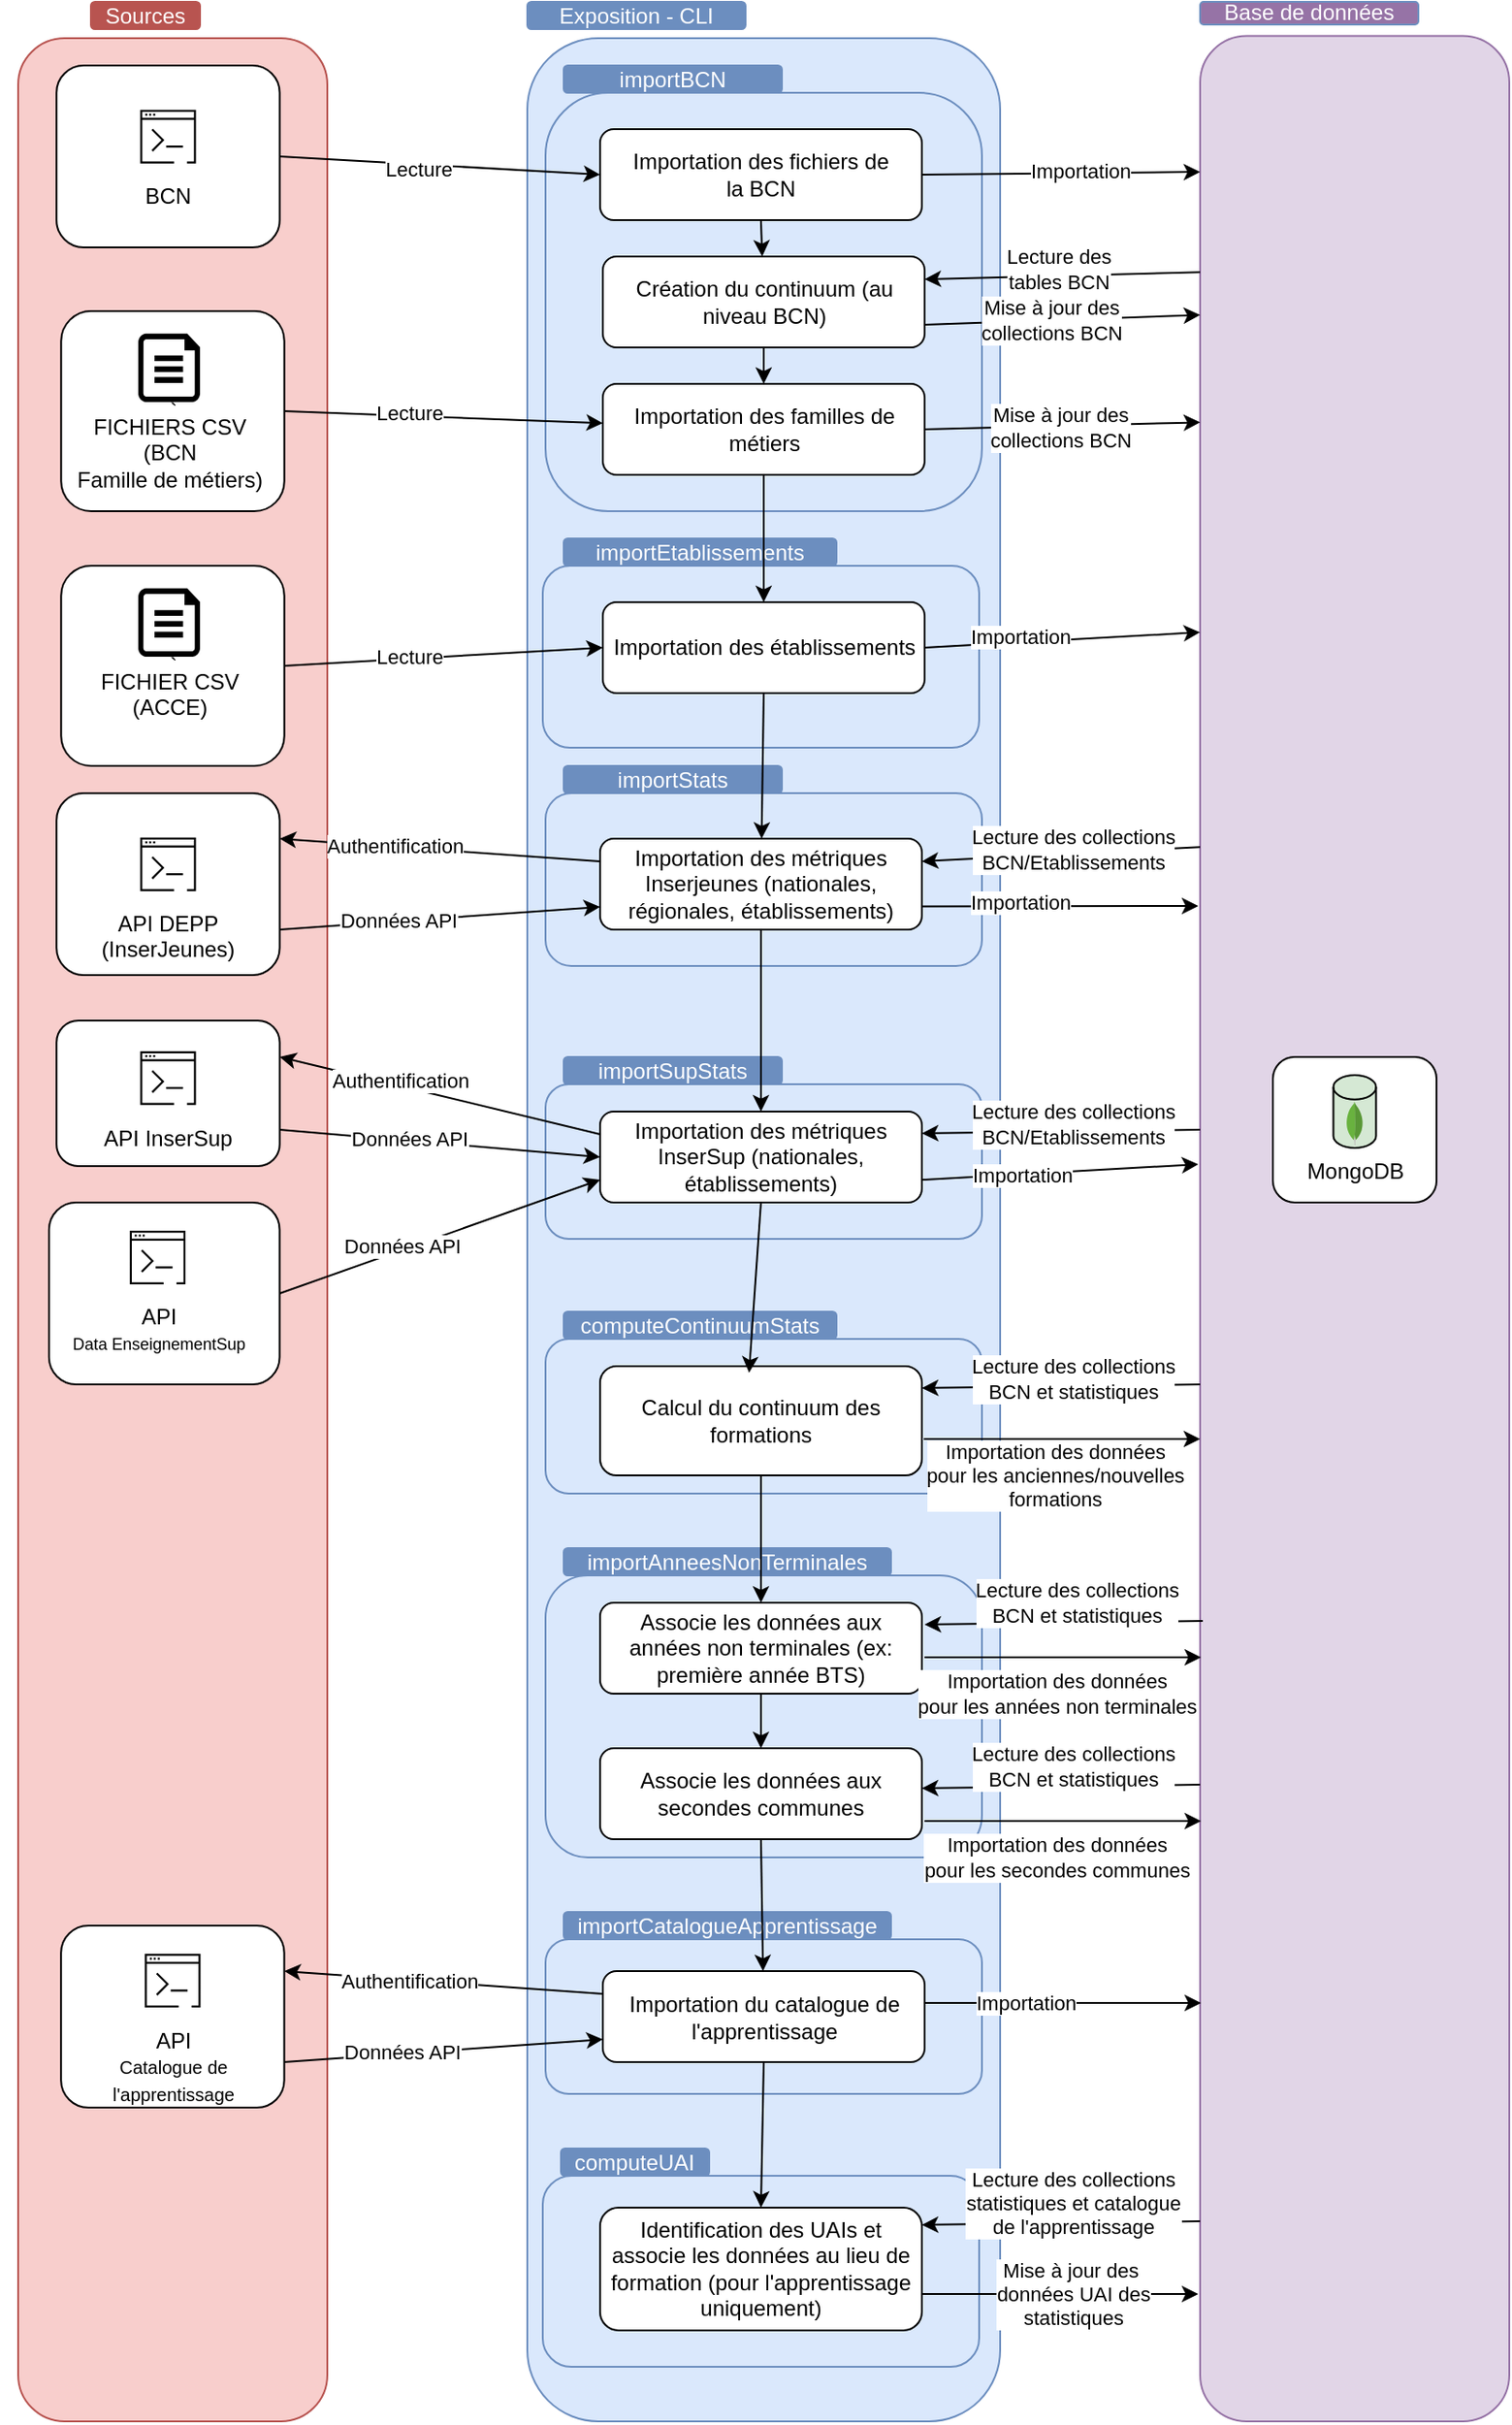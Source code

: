 <mxfile>
    <diagram id="MWDp8FdDhEiNvYq9HYJp" name="Page-1">
        <mxGraphModel dx="3476" dy="1406" grid="1" gridSize="10" guides="1" tooltips="1" connect="1" arrows="1" fold="1" page="1" pageScale="1" pageWidth="827" pageHeight="1169" math="0" shadow="0">
            <root>
                <mxCell id="0"/>
                <mxCell id="1" parent="0"/>
                <mxCell id="2" value="" style="rounded=1;whiteSpace=wrap;html=1;fillColor=#dae8fc;strokeColor=#6c8ebf;" parent="1" vertex="1">
                    <mxGeometry x="190" y="170" width="260" height="1310" as="geometry"/>
                </mxCell>
                <mxCell id="3" value="Exposition - CLI" style="text;html=1;align=center;verticalAlign=middle;whiteSpace=wrap;rounded=1;fillColor=#6C8EBF;strokeColor=#6c8ebf;fontColor=#FFFFFF;" parent="1" vertex="1">
                    <mxGeometry x="190" y="150" width="120" height="15" as="geometry"/>
                </mxCell>
                <mxCell id="4" value="" style="rounded=1;whiteSpace=wrap;html=1;fillColor=#f8cecc;strokeColor=#b85450;" parent="1" vertex="1">
                    <mxGeometry x="-90" y="170" width="170" height="1310" as="geometry"/>
                </mxCell>
                <mxCell id="5" value="Sources" style="text;html=1;align=center;verticalAlign=middle;whiteSpace=wrap;rounded=1;fillColor=#B85450;strokeColor=#b85450;fontColor=#FFFFFF;" parent="1" vertex="1">
                    <mxGeometry x="-50" y="150" width="60" height="15" as="geometry"/>
                </mxCell>
                <mxCell id="6" value="" style="group;" parent="1" vertex="1" connectable="0">
                    <mxGeometry x="-95" y="185" width="150" height="100" as="geometry"/>
                </mxCell>
                <mxCell id="7" value="" style="group" parent="6" vertex="1" connectable="0">
                    <mxGeometry width="150" height="100" as="geometry"/>
                </mxCell>
                <mxCell id="8" value="" style="rounded=1;whiteSpace=wrap;html=1;" parent="7" vertex="1">
                    <mxGeometry x="26.086" width="122.727" height="100" as="geometry"/>
                </mxCell>
                <mxCell id="9" value="BCN" style="sketch=0;points=[[0,0,0],[0.25,0,0],[0.5,0,0],[0.75,0,0],[1,0,0],[0,1,0],[0.25,1,0],[0.5,1,0],[0.75,1,0],[1,1,0],[0,0.25,0],[0,0.5,0],[0,0.75,0],[1,0.25,0],[1,0.5,0],[1,0.75,0]];points=[[0,0,0],[0.25,0,0],[0.5,0,0],[0.75,0,0],[1,0,0],[0,1,0],[0.25,1,0],[0.5,1,0],[0.75,1,0],[1,1,0],[0,0.25,0],[0,0.5,0],[0,0.75,0],[1,0.25,0],[1,0.5,0],[1,0.75,0]];outlineConnect=0;dashed=0;verticalLabelPosition=bottom;verticalAlign=top;align=center;html=1;fontSize=12;fontStyle=0;aspect=fixed;shape=mxgraph.aws4.resourceIcon;resIcon=mxgraph.aws4.command_line_interface;" parent="7" vertex="1">
                    <mxGeometry x="68.323" y="20.001" width="38.261" height="38.261" as="geometry"/>
                </mxCell>
                <mxCell id="14" value="" style="rounded=1;whiteSpace=wrap;html=1;fillColor=#dae8fc;strokeColor=#6c8ebf;" parent="1" vertex="1">
                    <mxGeometry x="200" y="200" width="240" height="230" as="geometry"/>
                </mxCell>
                <mxCell id="15" value="importBCN" style="text;html=1;align=center;verticalAlign=middle;whiteSpace=wrap;rounded=1;fillColor=#6C8EBF;strokeColor=#6c8ebf;fontColor=#FFFFFF;" parent="1" vertex="1">
                    <mxGeometry x="210" y="185" width="120" height="15" as="geometry"/>
                </mxCell>
                <mxCell id="81" style="edgeStyle=none;html=1;exitX=0.5;exitY=1;exitDx=0;exitDy=0;" edge="1" parent="1" source="12" target="24">
                    <mxGeometry relative="1" as="geometry"/>
                </mxCell>
                <mxCell id="12" value="Importation des fichiers de la&amp;nbsp;&lt;span style=&quot;font-family: monospace; font-size: 0px; text-align: start; text-wrap-mode: nowrap;&quot;&gt;%3CmxGraphModel%3E%3Croot%3E%3CmxCell%20id%3D%220%22%2F%3E%3CmxCell%20id%3D%221%22%20parent%3D%220%22%2F%3E%3CmxCell%20id%3D%222%22%20value%3D%22%22%20style%3D%22group%3B%22%20vertex%3D%221%22%20connectable%3D%220%22%20parent%3D%221%22%3E%3CmxGeometry%20x%3D%22470%22%20y%3D%22380%22%20width%3D%2290%22%20height%3D%2280%22%20as%3D%22geometry%22%2F%3E%3C%2FmxCell%3E%3CmxCell%20id%3D%223%22%20value%3D%22%22%20style%3D%22group%22%20vertex%3D%221%22%20connectable%3D%220%22%20parent%3D%222%22%3E%3CmxGeometry%20width%3D%2290%22%20height%3D%2280%22%20as%3D%22geometry%22%2F%3E%3C%2FmxCell%3E%3CmxCell%20id%3D%224%22%20value%3D%22%22%20style%3D%22rounded%3D1%3BwhiteSpace%3Dwrap%3Bhtml%3D1%3B%22%20vertex%3D%221%22%20parent%3D%223%22%3E%3CmxGeometry%20width%3D%2290%22%20height%3D%2280%22%20as%3D%22geometry%22%2F%3E%3C%2FmxCell%3E%3CmxCell%20id%3D%225%22%20value%3D%22%22%20style%3D%22group%22%20vertex%3D%221%22%20connectable%3D%220%22%20parent%3D%223%22%3E%3CmxGeometry%20x%3D%2233.261%22%20y%3D%2210%22%20width%3D%2223.478%22%20height%3D%2240%22%20as%3D%22geometry%22%2F%3E%3C%2FmxCell%3E%3CmxCell%20id%3D%226%22%20value%3D%22%22%20style%3D%22strokeWidth%3D1%3Bhtml%3D1%3Bshape%3Dmxgraph.flowchart.database%3BwhiteSpace%3Dwrap%3BfillColor%3D%23d5e8d4%3BstrokeColor%3D%23000000%3BfillStyle%3Dauto%3B%22%20vertex%3D%221%22%20parent%3D%225%22%3E%3CmxGeometry%20width%3D%2223.478%22%20height%3D%2240%22%20as%3D%22geometry%22%2F%3E%3C%2FmxCell%3E%3CmxCell%20id%3D%227%22%20value%3D%22MongoDB%22%20style%3D%22dashed%3D0%3BoutlineConnect%3D0%3Bhtml%3D1%3Balign%3Dcenter%3BlabelPosition%3Dcenter%3BverticalLabelPosition%3Dbottom%3BverticalAlign%3Dtop%3Bshape%3Dmxgraph.weblogos.mongodb%22%20vertex%3D%221%22%20parent%3D%225%22%3E%3CmxGeometry%20x%3D%227.043%22%20y%3D%2214.533%22%20width%3D%229.391%22%20height%3D%2224.133%22%20as%3D%22geometry%22%2F%3E%3C%2FmxCell%3E%3C%2Froot%3E%3C%2FmxGraphModel%3E&lt;/span&gt;BCN" style="rounded=1;whiteSpace=wrap;html=1;" parent="1" vertex="1">
                    <mxGeometry x="230" y="220" width="176.96" height="50" as="geometry"/>
                </mxCell>
                <mxCell id="16" value="" style="rounded=1;whiteSpace=wrap;html=1;fillColor=#e1d5e7;strokeColor=#9673a6;" parent="1" vertex="1">
                    <mxGeometry x="560" y="168.75" width="170" height="1311.25" as="geometry"/>
                </mxCell>
                <mxCell id="17" value="Base de données" style="text;html=1;align=center;verticalAlign=middle;whiteSpace=wrap;rounded=1;fillColor=#9673A6;strokeColor=#6c8ebf;fontColor=#FFFFFF;" parent="1" vertex="1">
                    <mxGeometry x="560" y="150" width="120" height="12.5" as="geometry"/>
                </mxCell>
                <mxCell id="18" value="" style="group;" parent="1" vertex="1" connectable="0">
                    <mxGeometry x="600" y="730" width="90" height="80" as="geometry"/>
                </mxCell>
                <mxCell id="19" value="" style="group" parent="18" vertex="1" connectable="0">
                    <mxGeometry width="90" height="80" as="geometry"/>
                </mxCell>
                <mxCell id="20" value="" style="rounded=1;whiteSpace=wrap;html=1;" parent="19" vertex="1">
                    <mxGeometry width="90" height="80" as="geometry"/>
                </mxCell>
                <mxCell id="21" value="" style="group" parent="19" vertex="1" connectable="0">
                    <mxGeometry x="33.261" y="10" width="23.478" height="40" as="geometry"/>
                </mxCell>
                <mxCell id="22" value="" style="strokeWidth=1;html=1;shape=mxgraph.flowchart.database;whiteSpace=wrap;fillColor=#d5e8d4;strokeColor=#000000;fillStyle=auto;" parent="21" vertex="1">
                    <mxGeometry width="23.478" height="40" as="geometry"/>
                </mxCell>
                <mxCell id="23" value="MongoDB" style="dashed=0;outlineConnect=0;html=1;align=center;labelPosition=center;verticalLabelPosition=bottom;verticalAlign=top;shape=mxgraph.weblogos.mongodb" parent="21" vertex="1">
                    <mxGeometry x="7.043" y="14.533" width="9.391" height="24.133" as="geometry"/>
                </mxCell>
                <mxCell id="82" style="edgeStyle=none;html=1;exitX=0.5;exitY=1;exitDx=0;exitDy=0;entryX=0.5;entryY=0;entryDx=0;entryDy=0;" edge="1" parent="1" source="24" target="25">
                    <mxGeometry relative="1" as="geometry"/>
                </mxCell>
                <mxCell id="24" value="Création du continuum (au niveau BCN)" style="rounded=1;whiteSpace=wrap;html=1;" parent="1" vertex="1">
                    <mxGeometry x="231.52" y="290" width="176.96" height="50" as="geometry"/>
                </mxCell>
                <mxCell id="25" value="Importation des familles de métiers" style="rounded=1;whiteSpace=wrap;html=1;" parent="1" vertex="1">
                    <mxGeometry x="231.52" y="360" width="176.96" height="50" as="geometry"/>
                </mxCell>
                <mxCell id="30" value="" style="group" parent="1" vertex="1" connectable="0">
                    <mxGeometry x="-80" y="320" width="150" height="110" as="geometry"/>
                </mxCell>
                <mxCell id="31" value="`" style="rounded=1;whiteSpace=wrap;html=1;" parent="30" vertex="1">
                    <mxGeometry x="13.636" width="122.727" height="110" as="geometry"/>
                </mxCell>
                <mxCell id="32" value="FICHIERS CSV&lt;br&gt;(BCN&lt;br&gt;Famille de métiers)" style="verticalLabelPosition=bottom;html=1;verticalAlign=top;align=center;strokeColor=none;fillColor=#000000;shape=mxgraph.azure.cloud_services_configuration_file;pointerEvents=1;" parent="30" vertex="1">
                    <mxGeometry x="56.07" y="12.38" width="33.93" height="37.63" as="geometry"/>
                </mxCell>
                <mxCell id="34" value="" style="rounded=1;whiteSpace=wrap;html=1;fillColor=#dae8fc;strokeColor=#6c8ebf;" parent="1" vertex="1">
                    <mxGeometry x="198.48" y="460" width="240" height="100" as="geometry"/>
                </mxCell>
                <mxCell id="35" value="importEtablissements" style="text;html=1;align=center;verticalAlign=middle;whiteSpace=wrap;rounded=1;fillColor=#6C8EBF;strokeColor=#6c8ebf;fontColor=#FFFFFF;" parent="1" vertex="1">
                    <mxGeometry x="210" y="445" width="150" height="15" as="geometry"/>
                </mxCell>
                <mxCell id="36" value="" style="group" parent="1" vertex="1" connectable="0">
                    <mxGeometry x="-80" y="460" width="150" height="110" as="geometry"/>
                </mxCell>
                <mxCell id="37" value="`" style="rounded=1;whiteSpace=wrap;html=1;" parent="36" vertex="1">
                    <mxGeometry x="13.636" width="122.727" height="110" as="geometry"/>
                </mxCell>
                <mxCell id="38" value="FICHIER CSV&lt;br&gt;(ACCE)" style="verticalLabelPosition=bottom;html=1;verticalAlign=top;align=center;strokeColor=none;fillColor=#000000;shape=mxgraph.azure.cloud_services_configuration_file;pointerEvents=1;" parent="36" vertex="1">
                    <mxGeometry x="56.07" y="12.38" width="33.93" height="37.63" as="geometry"/>
                </mxCell>
                <mxCell id="99" style="edgeStyle=none;html=1;exitX=1;exitY=0.5;exitDx=0;exitDy=0;entryX=0;entryY=0.25;entryDx=0;entryDy=0;" edge="1" parent="1" source="39" target="16">
                    <mxGeometry relative="1" as="geometry"/>
                </mxCell>
                <mxCell id="100" value="Importation" style="edgeLabel;html=1;align=center;verticalAlign=middle;resizable=0;points=[];" vertex="1" connectable="0" parent="99">
                    <mxGeometry x="-0.306" y="3" relative="1" as="geometry">
                        <mxPoint as="offset"/>
                    </mxGeometry>
                </mxCell>
                <mxCell id="39" value="Importation des établissements&lt;span style=&quot;font-family: monospace; font-size: 0px; text-align: start; text-wrap-mode: nowrap;&quot;&gt;%3CmxGraphModel%3E%3Croot%3E%3CmxCell%20id%3D%220%22%2F%3E%3CmxCell%20id%3D%221%22%20parent%3D%220%22%2F%3E%3CmxCell%20id%3D%222%22%20value%3D%22%22%20style%3D%22group%3B%22%20vertex%3D%221%22%20connectable%3D%220%22%20parent%3D%221%22%3E%3CmxGeometry%20x%3D%22470%22%20y%3D%22380%22%20width%3D%2290%22%20height%3D%2280%22%20as%3D%22geometry%22%2F%3E%3C%2FmxCell%3E%3CmxCell%20id%3D%223%22%20value%3D%22%22%20style%3D%22group%22%20vertex%3D%221%22%20connectable%3D%220%22%20parent%3D%222%22%3E%3CmxGeometry%20width%3D%2290%22%20height%3D%2280%22%20as%3D%22geometry%22%2F%3E%3C%2FmxCell%3E%3CmxCell%20id%3D%224%22%20value%3D%22%22%20style%3D%22rounded%3D1%3BwhiteSpace%3Dwrap%3Bhtml%3D1%3B%22%20vertex%3D%221%22%20parent%3D%223%22%3E%3CmxGeometry%20width%3D%2290%22%20height%3D%2280%22%20as%3D%22geometry%22%2F%3E%3C%2FmxCell%3E%3CmxCell%20id%3D%225%22%20value%3D%22%22%20style%3D%22group%22%20vertex%3D%221%22%20connectable%3D%220%22%20parent%3D%223%22%3E%3CmxGeometry%20x%3D%2233.261%22%20y%3D%2210%22%20width%3D%2223.478%22%20height%3D%2240%22%20as%3D%22geometry%22%2F%3E%3C%2FmxCell%3E%3CmxCell%20id%3D%226%22%20value%3D%22%22%20style%3D%22strokeWidth%3D1%3Bhtml%3D1%3Bshape%3Dmxgraph.flowchart.database%3BwhiteSpace%3Dwrap%3BfillColor%3D%23d5e8d4%3BstrokeColor%3D%23000000%3BfillStyle%3Dauto%3B%22%20vertex%3D%221%22%20parent%3D%225%22%3E%3CmxGeometry%20width%3D%2223.478%22%20height%3D%2240%22%20as%3D%22geometry%22%2F%3E%3C%2FmxCell%3E%3CmxCell%20id%3D%227%22%20value%3D%22MongoDB%22%20style%3D%22dashed%3D0%3BoutlineConnect%3D0%3Bhtml%3D1%3Balign%3Dcenter%3BlabelPosition%3Dcenter%3BverticalLabelPosition%3Dbottom%3BverticalAlign%3Dtop%3Bshape%3Dmxgraph.weblogos.mongodb%22%20vertex%3D%221%22%20parent%3D%225%22%3E%3CmxGeometry%20x%3D%227.043%22%20y%3D%2214.533%22%20width%3D%229.391%22%20height%3D%2224.133%22%20as%3D%22geometry%22%2F%3E%3C%2FmxCell%3E%3C%2Froot%3E%3C%2FmxGraphMo&lt;/span&gt;" style="rounded=1;whiteSpace=wrap;html=1;" parent="1" vertex="1">
                    <mxGeometry x="231.52" y="480" width="176.96" height="50" as="geometry"/>
                </mxCell>
                <mxCell id="40" value="" style="rounded=1;whiteSpace=wrap;html=1;fillColor=#dae8fc;strokeColor=#6c8ebf;" parent="1" vertex="1">
                    <mxGeometry x="200" y="585" width="240" height="95" as="geometry"/>
                </mxCell>
                <mxCell id="41" value="importStats" style="text;html=1;align=center;verticalAlign=middle;whiteSpace=wrap;rounded=1;fillColor=#6C8EBF;strokeColor=#6c8ebf;fontColor=#FFFFFF;" parent="1" vertex="1">
                    <mxGeometry x="210" y="570" width="120" height="15" as="geometry"/>
                </mxCell>
                <mxCell id="42" value="" style="group;" parent="1" vertex="1" connectable="0">
                    <mxGeometry x="-95" y="585" width="150" height="100" as="geometry"/>
                </mxCell>
                <mxCell id="43" value="" style="group" parent="42" vertex="1" connectable="0">
                    <mxGeometry width="150" height="100" as="geometry"/>
                </mxCell>
                <mxCell id="44" value="" style="rounded=1;whiteSpace=wrap;html=1;" parent="43" vertex="1">
                    <mxGeometry x="26.086" width="122.727" height="100" as="geometry"/>
                </mxCell>
                <mxCell id="45" value="API DEPP&lt;br&gt;(InserJeunes)" style="sketch=0;points=[[0,0,0],[0.25,0,0],[0.5,0,0],[0.75,0,0],[1,0,0],[0,1,0],[0.25,1,0],[0.5,1,0],[0.75,1,0],[1,1,0],[0,0.25,0],[0,0.5,0],[0,0.75,0],[1,0.25,0],[1,0.5,0],[1,0.75,0]];points=[[0,0,0],[0.25,0,0],[0.5,0,0],[0.75,0,0],[1,0,0],[0,1,0],[0.25,1,0],[0.5,1,0],[0.75,1,0],[1,1,0],[0,0.25,0],[0,0.5,0],[0,0.75,0],[1,0.25,0],[1,0.5,0],[1,0.75,0]];outlineConnect=0;dashed=0;verticalLabelPosition=bottom;verticalAlign=top;align=center;html=1;fontSize=12;fontStyle=0;aspect=fixed;shape=mxgraph.aws4.resourceIcon;resIcon=mxgraph.aws4.command_line_interface;" parent="43" vertex="1">
                    <mxGeometry x="68.323" y="20.001" width="38.261" height="38.261" as="geometry"/>
                </mxCell>
                <mxCell id="133" style="edgeStyle=none;html=1;exitX=0;exitY=0.25;exitDx=0;exitDy=0;entryX=1;entryY=0.25;entryDx=0;entryDy=0;" edge="1" parent="1" source="46" target="44">
                    <mxGeometry relative="1" as="geometry"/>
                </mxCell>
                <mxCell id="134" value="Authentification" style="edgeLabel;html=1;align=center;verticalAlign=middle;resizable=0;points=[];" vertex="1" connectable="0" parent="133">
                    <mxGeometry x="0.283" relative="1" as="geometry">
                        <mxPoint y="-1" as="offset"/>
                    </mxGeometry>
                </mxCell>
                <mxCell id="46" value="Importation des métriques Inserjeunes (nationales, régionales, établissements)&lt;span style=&quot;font-family: monospace; font-size: 0px; text-align: start; text-wrap-mode: nowrap;&quot;&gt;%3CmxGraphModel%3E%3Croot%3E%3CmxCell%20id%3D%220%22%2F%3E%3CmxCell%20id%3D%221%22%20parent%3D%220%22%2F%3E%3CmxCell%20id%3D%222%22%20value%3D%22%22%20style%3D%22group%3B%22%20vertex%3D%221%22%20connectable%3D%220%22%20parent%3D%221%22%3E%3CmxGeometry%20x%3D%22470%22%20y%3D%22380%22%20width%3D%2290%22%20height%3D%2280%22%20as%3D%22geometry%22%2F%3E%3C%2FmxCell%3E%3CmxCell%20id%3D%223%22%20value%3D%22%22%20style%3D%22group%22%20vertex%3D%221%22%20connectable%3D%220%22%20parent%3D%222%22%3E%3CmxGeometry%20width%3D%2290%22%20height%3D%2280%22%20as%3D%22geometry%22%2F%3E%3C%2FmxCell%3E%3CmxCell%20id%3D%224%22%20value%3D%22%22%20style%3D%22rounded%3D1%3BwhiteSpace%3Dwrap%3Bhtml%3D1%3B%22%20vertex%3D%221%22%20parent%3D%223%22%3E%3CmxGeometry%20width%3D%2290%22%20height%3D%2280%22%20as%3D%22geometry%22%2F%3E%3C%2FmxCell%3E%3CmxCell%20id%3D%225%22%20value%3D%22%22%20style%3D%22group%22%20vertex%3D%221%22%20connectable%3D%220%22%20parent%3D%223%22%3E%3CmxGeometry%20x%3D%2233.261%22%20y%3D%2210%22%20width%3D%2223.478%22%20height%3D%2240%22%20as%3D%22geometry%22%2F%3E%3C%2FmxCell%3E%3CmxCell%20id%3D%226%22%20value%3D%22%22%20style%3D%22strokeWidth%3D1%3Bhtml%3D1%3Bshape%3Dmxgraph.flowchart.database%3BwhiteSpace%3Dwrap%3BfillColor%3D%23d5e8d4%3BstrokeColor%3D%23000000%3BfillStyle%3Dauto%3B%22%20vertex%3D%221%22%20parent%3D%225%22%3E%3CmxGeometry%20width%3D%2223.478%22%20height%3D%2240%22%20as%3D%22geometry%22%2F%3E%3C%2FmxCell%3E%3CmxCell%20id%3D%227%22%20value%3D%22MongoDB%22%20style%3D%22dashed%3D0%3BoutlineConnect%3D0%3Bhtml%3D1%3Balign%3Dcenter%3BlabelPosition%3Dcenter%3BverticalLabelPosition%3Dbottom%3BverticalAlign%3Dtop%3Bshape%3Dmxgraph.weblogos.mongodb%22%20vertex%3D%221%22%20parent%3D%225%22%3E%3CmxGeometry%20x%3D%227.043%22%20y%3D%2214.533%22%20width%3D%229.391%22%20height%3D%2224.133%22%20as%3D%22geometry%22%2F%3E%3C%2FmxCell%3E%3C%2Froot%3E%3C%2FmxGraphMo&lt;/span&gt;" style="rounded=1;whiteSpace=wrap;html=1;" parent="1" vertex="1">
                    <mxGeometry x="230" y="610" width="176.96" height="50" as="geometry"/>
                </mxCell>
                <mxCell id="48" value="" style="rounded=1;whiteSpace=wrap;html=1;fillColor=#dae8fc;strokeColor=#6c8ebf;" parent="1" vertex="1">
                    <mxGeometry x="200" y="745" width="240" height="85" as="geometry"/>
                </mxCell>
                <mxCell id="49" value="importSupStats" style="text;html=1;align=center;verticalAlign=middle;whiteSpace=wrap;rounded=1;fillColor=#6C8EBF;strokeColor=#6c8ebf;fontColor=#FFFFFF;" parent="1" vertex="1">
                    <mxGeometry x="210" y="730" width="120" height="15" as="geometry"/>
                </mxCell>
                <mxCell id="137" style="edgeStyle=none;html=1;exitX=0;exitY=0.25;exitDx=0;exitDy=0;entryX=1;entryY=0.25;entryDx=0;entryDy=0;" edge="1" parent="1" source="50" target="53">
                    <mxGeometry relative="1" as="geometry"/>
                </mxCell>
                <mxCell id="138" value="Authentification" style="edgeLabel;html=1;align=center;verticalAlign=middle;resizable=0;points=[];" vertex="1" connectable="0" parent="137">
                    <mxGeometry x="0.256" y="-3" relative="1" as="geometry">
                        <mxPoint as="offset"/>
                    </mxGeometry>
                </mxCell>
                <mxCell id="50" value="Importation des métriques InserSup (nationales, établissements)&lt;span style=&quot;font-family: monospace; font-size: 0px; text-align: start; text-wrap-mode: nowrap;&quot;&gt;%3CmxGraphModel%3E%3Croot%3E%3CmxCell%20id%3D%220%22%2F%3E%3CmxCell%20id%3D%221%22%20parent%3D%220%22%2F%3E%3CmxCell%20id%3D%222%22%20value%3D%22%22%20style%3D%22group%3B%22%20vertex%3D%221%22%20connectable%3D%220%22%20parent%3D%221%22%3E%3CmxGeometry%20x%3D%22470%22%20y%3D%22380%22%20width%3D%2290%22%20height%3D%2280%22%20as%3D%22geometry%22%2F%3E%3C%2FmxCell%3E%3CmxCell%20id%3D%223%22%20value%3D%22%22%20style%3D%22group%22%20vertex%3D%221%22%20connectable%3D%220%22%20parent%3D%222%22%3E%3CmxGeometry%20width%3D%2290%22%20height%3D%2280%22%20as%3D%22geometry%22%2F%3E%3C%2FmxCell%3E%3CmxCell%20id%3D%224%22%20value%3D%22%22%20style%3D%22rounded%3D1%3BwhiteSpace%3Dwrap%3Bhtml%3D1%3B%22%20vertex%3D%221%22%20parent%3D%223%22%3E%3CmxGeometry%20width%3D%2290%22%20height%3D%2280%22%20as%3D%22geometry%22%2F%3E%3C%2FmxCell%3E%3CmxCell%20id%3D%225%22%20value%3D%22%22%20style%3D%22group%22%20vertex%3D%221%22%20connectable%3D%220%22%20parent%3D%223%22%3E%3CmxGeometry%20x%3D%2233.261%22%20y%3D%2210%22%20width%3D%2223.478%22%20height%3D%2240%22%20as%3D%22geometry%22%2F%3E%3C%2FmxCell%3E%3CmxCell%20id%3D%226%22%20value%3D%22%22%20style%3D%22strokeWidth%3D1%3Bhtml%3D1%3Bshape%3Dmxgraph.flowchart.database%3BwhiteSpace%3Dwrap%3BfillColor%3D%23d5e8d4%3BstrokeColor%3D%23000000%3BfillStyle%3Dauto%3B%22%20vertex%3D%221%22%20parent%3D%225%22%3E%3CmxGeometry%20width%3D%2223.478%22%20height%3D%2240%22%20as%3D%22geometry%22%2F%3E%3C%2FmxCell%3E%3CmxCell%20id%3D%227%22%20value%3D%22MongoDB%22%20style%3D%22dashed%3D0%3BoutlineConnect%3D0%3Bhtml%3D1%3Balign%3Dcenter%3BlabelPosition%3Dcenter%3BverticalLabelPosition%3Dbottom%3BverticalAlign%3Dtop%3Bshape%3Dmxgraph.weblogos.mongodb%22%20vertex%3D%221%22%20parent%3D%225%22%3E%3CmxGeometry%20x%3D%227.043%22%20y%3D%2214.533%22%20width%3D%229.391%22%20height%3D%2224.133%22%20as%3D%22geometry%22%2F%3E%3C%2FmxCell%3E%3C%2Froot%3E%3C%2FmxGraphMo&lt;/span&gt;" style="rounded=1;whiteSpace=wrap;html=1;" parent="1" vertex="1">
                    <mxGeometry x="230" y="760" width="176.96" height="50" as="geometry"/>
                </mxCell>
                <mxCell id="51" value="" style="group;" parent="1" vertex="1" connectable="0">
                    <mxGeometry x="-95" y="710" width="150" height="100" as="geometry"/>
                </mxCell>
                <mxCell id="52" value="" style="group" parent="51" vertex="1" connectable="0">
                    <mxGeometry width="150" height="100" as="geometry"/>
                </mxCell>
                <mxCell id="53" value="" style="rounded=1;whiteSpace=wrap;html=1;" parent="52" vertex="1">
                    <mxGeometry x="26.09" width="122.73" height="80" as="geometry"/>
                </mxCell>
                <mxCell id="54" value="API InserSup" style="sketch=0;points=[[0,0,0],[0.25,0,0],[0.5,0,0],[0.75,0,0],[1,0,0],[0,1,0],[0.25,1,0],[0.5,1,0],[0.75,1,0],[1,1,0],[0,0.25,0],[0,0.5,0],[0,0.75,0],[1,0.25,0],[1,0.5,0],[1,0.75,0]];points=[[0,0,0],[0.25,0,0],[0.5,0,0],[0.75,0,0],[1,0,0],[0,1,0],[0.25,1,0],[0.5,1,0],[0.75,1,0],[1,1,0],[0,0.25,0],[0,0.5,0],[0,0.75,0],[1,0.25,0],[1,0.5,0],[1,0.75,0]];outlineConnect=0;dashed=0;verticalLabelPosition=bottom;verticalAlign=top;align=center;html=1;fontSize=12;fontStyle=0;aspect=fixed;shape=mxgraph.aws4.resourceIcon;resIcon=mxgraph.aws4.command_line_interface;" parent="52" vertex="1">
                    <mxGeometry x="68.323" y="12.501" width="38.261" height="38.261" as="geometry"/>
                </mxCell>
                <mxCell id="55" value="" style="group;" parent="1" vertex="1" connectable="0">
                    <mxGeometry x="-100" y="810" width="155" height="100" as="geometry"/>
                </mxCell>
                <mxCell id="56" value="" style="group" parent="55" vertex="1" connectable="0">
                    <mxGeometry width="155.0" height="100" as="geometry"/>
                </mxCell>
                <mxCell id="57" value="" style="rounded=1;whiteSpace=wrap;html=1;" parent="56" vertex="1">
                    <mxGeometry x="26.956" width="126.818" height="100" as="geometry"/>
                </mxCell>
                <mxCell id="58" value="API&lt;br&gt;&lt;font style=&quot;font-size: 9px;&quot;&gt;Data EnseignementSup&lt;/font&gt;" style="sketch=0;points=[[0,0,0],[0.25,0,0],[0.5,0,0],[0.75,0,0],[1,0,0],[0,1,0],[0.25,1,0],[0.5,1,0],[0.75,1,0],[1,1,0],[0,0.25,0],[0,0.5,0],[0,0.75,0],[1,0.25,0],[1,0.5,0],[1,0.75,0]];points=[[0,0,0],[0.25,0,0],[0.5,0,0],[0.75,0,0],[1,0,0],[0,1,0],[0.25,1,0],[0.5,1,0],[0.75,1,0],[1,1,0],[0,0.25,0],[0,0.5,0],[0,0.75,0],[1,0.25,0],[1,0.5,0],[1,0.75,0]];outlineConnect=0;dashed=0;verticalLabelPosition=bottom;verticalAlign=top;align=center;html=1;fontSize=12;fontStyle=0;aspect=fixed;shape=mxgraph.aws4.resourceIcon;resIcon=mxgraph.aws4.command_line_interface;" parent="56" vertex="1">
                    <mxGeometry x="67.558" y="11.111" width="38.261" height="38.261" as="geometry"/>
                </mxCell>
                <mxCell id="59" value="" style="rounded=1;whiteSpace=wrap;html=1;fillColor=#dae8fc;strokeColor=#6c8ebf;" parent="1" vertex="1">
                    <mxGeometry x="200" y="885" width="240" height="85" as="geometry"/>
                </mxCell>
                <mxCell id="60" value="computeContinuumStats" style="text;html=1;align=center;verticalAlign=middle;whiteSpace=wrap;rounded=1;fillColor=#6C8EBF;strokeColor=#6c8ebf;fontColor=#FFFFFF;" parent="1" vertex="1">
                    <mxGeometry x="210" y="870" width="150" height="15" as="geometry"/>
                </mxCell>
                <mxCell id="61" value="Calcul du continuum des formations" style="rounded=1;whiteSpace=wrap;html=1;" parent="1" vertex="1">
                    <mxGeometry x="230" y="900" width="176.96" height="60" as="geometry"/>
                </mxCell>
                <mxCell id="62" value="" style="rounded=1;whiteSpace=wrap;html=1;fillColor=#dae8fc;strokeColor=#6c8ebf;" parent="1" vertex="1">
                    <mxGeometry x="200" y="1015" width="240" height="155" as="geometry"/>
                </mxCell>
                <mxCell id="63" value="importAnneesNonTerminales" style="text;html=1;align=center;verticalAlign=middle;whiteSpace=wrap;rounded=1;fillColor=#6C8EBF;strokeColor=#6c8ebf;fontColor=#FFFFFF;" parent="1" vertex="1">
                    <mxGeometry x="210" y="1000" width="180" height="15" as="geometry"/>
                </mxCell>
                <mxCell id="88" style="edgeStyle=none;html=1;exitX=0.5;exitY=1;exitDx=0;exitDy=0;entryX=0.5;entryY=0;entryDx=0;entryDy=0;" edge="1" parent="1" source="64" target="65">
                    <mxGeometry relative="1" as="geometry"/>
                </mxCell>
                <mxCell id="64" value="Associe les données aux années non terminales (ex: première année BTS)" style="rounded=1;whiteSpace=wrap;html=1;" parent="1" vertex="1">
                    <mxGeometry x="230" y="1030" width="176.96" height="50" as="geometry"/>
                </mxCell>
                <mxCell id="65" value="Associe les données aux secondes communes" style="rounded=1;whiteSpace=wrap;html=1;" vertex="1" parent="1">
                    <mxGeometry x="230" y="1110" width="176.96" height="50" as="geometry"/>
                </mxCell>
                <mxCell id="66" value="" style="rounded=1;whiteSpace=wrap;html=1;fillColor=#dae8fc;strokeColor=#6c8ebf;" vertex="1" parent="1">
                    <mxGeometry x="200" y="1215" width="240" height="85" as="geometry"/>
                </mxCell>
                <mxCell id="67" value="importCatalogueApprentissage" style="text;html=1;align=center;verticalAlign=middle;whiteSpace=wrap;rounded=1;fillColor=#6C8EBF;strokeColor=#6c8ebf;fontColor=#FFFFFF;" vertex="1" parent="1">
                    <mxGeometry x="210" y="1200" width="180" height="15" as="geometry"/>
                </mxCell>
                <mxCell id="143" style="edgeStyle=none;html=1;exitX=0;exitY=0.25;exitDx=0;exitDy=0;entryX=1;entryY=0.25;entryDx=0;entryDy=0;" edge="1" parent="1" source="68" target="71">
                    <mxGeometry relative="1" as="geometry"/>
                </mxCell>
                <mxCell id="144" value="Authentification" style="edgeLabel;html=1;align=center;verticalAlign=middle;resizable=0;points=[];" vertex="1" connectable="0" parent="143">
                    <mxGeometry x="0.216" relative="1" as="geometry">
                        <mxPoint as="offset"/>
                    </mxGeometry>
                </mxCell>
                <mxCell id="68" value="Importation du catalogue de l&#39;apprentissage" style="rounded=1;whiteSpace=wrap;html=1;" vertex="1" parent="1">
                    <mxGeometry x="231.52" y="1232.5" width="176.96" height="50" as="geometry"/>
                </mxCell>
                <mxCell id="69" value="" style="group;" vertex="1" connectable="0" parent="1">
                    <mxGeometry x="-92.5" y="1207.5" width="150" height="100" as="geometry"/>
                </mxCell>
                <mxCell id="70" value="" style="group" vertex="1" connectable="0" parent="69">
                    <mxGeometry width="150" height="100" as="geometry"/>
                </mxCell>
                <mxCell id="71" value="" style="rounded=1;whiteSpace=wrap;html=1;" vertex="1" parent="70">
                    <mxGeometry x="26.086" width="122.727" height="100" as="geometry"/>
                </mxCell>
                <mxCell id="72" value="API&lt;br&gt;&lt;font style=&quot;font-size: 10px;&quot;&gt;Catalogue de&lt;br&gt;l&#39;apprentissage&lt;/font&gt;" style="sketch=0;points=[[0,0,0],[0.25,0,0],[0.5,0,0],[0.75,0,0],[1,0,0],[0,1,0],[0.25,1,0],[0.5,1,0],[0.75,1,0],[1,1,0],[0,0.25,0],[0,0.5,0],[0,0.75,0],[1,0.25,0],[1,0.5,0],[1,0.75,0]];points=[[0,0,0],[0.25,0,0],[0.5,0,0],[0.75,0,0],[1,0,0],[0,1,0],[0.25,1,0],[0.5,1,0],[0.75,1,0],[1,1,0],[0,0.25,0],[0,0.5,0],[0,0.75,0],[1,0.25,0],[1,0.5,0],[1,0.75,0]];outlineConnect=0;dashed=0;verticalLabelPosition=bottom;verticalAlign=top;align=center;html=1;fontSize=12;fontStyle=0;aspect=fixed;shape=mxgraph.aws4.resourceIcon;resIcon=mxgraph.aws4.command_line_interface;" vertex="1" parent="70">
                    <mxGeometry x="68.323" y="11.111" width="38.261" height="38.261" as="geometry"/>
                </mxCell>
                <mxCell id="74" value="" style="rounded=1;whiteSpace=wrap;html=1;fillColor=#dae8fc;strokeColor=#6c8ebf;" vertex="1" parent="1">
                    <mxGeometry x="198.48" y="1345" width="240" height="105" as="geometry"/>
                </mxCell>
                <mxCell id="75" value="computeUAI" style="text;html=1;align=center;verticalAlign=middle;whiteSpace=wrap;rounded=1;fillColor=#6C8EBF;strokeColor=#6c8ebf;fontColor=#FFFFFF;" vertex="1" parent="1">
                    <mxGeometry x="208.48" y="1330" width="81.52" height="15" as="geometry"/>
                </mxCell>
                <mxCell id="76" value="Identification des UAIs et associe les données au lieu de formation (pour l&#39;apprentissage uniquement)" style="rounded=1;whiteSpace=wrap;html=1;" vertex="1" parent="1">
                    <mxGeometry x="230" y="1362.5" width="176.96" height="67.5" as="geometry"/>
                </mxCell>
                <mxCell id="77" style="edgeStyle=none;html=1;exitX=1;exitY=0.5;exitDx=0;exitDy=0;entryX=0;entryY=0.5;entryDx=0;entryDy=0;" edge="1" parent="1" source="8" target="12">
                    <mxGeometry relative="1" as="geometry"/>
                </mxCell>
                <mxCell id="78" value="Lecture" style="edgeLabel;html=1;align=center;verticalAlign=middle;resizable=0;points=[];" vertex="1" connectable="0" parent="77">
                    <mxGeometry x="-0.134" y="-2" relative="1" as="geometry">
                        <mxPoint as="offset"/>
                    </mxGeometry>
                </mxCell>
                <mxCell id="79" style="edgeStyle=none;html=1;exitX=1;exitY=0.5;exitDx=0;exitDy=0;entryX=0;entryY=0.057;entryDx=0;entryDy=0;entryPerimeter=0;" edge="1" parent="1" source="12" target="16">
                    <mxGeometry relative="1" as="geometry"/>
                </mxCell>
                <mxCell id="80" value="Importation" style="edgeLabel;html=1;align=center;verticalAlign=middle;resizable=0;points=[];" vertex="1" connectable="0" parent="79">
                    <mxGeometry x="0.138" y="1" relative="1" as="geometry">
                        <mxPoint as="offset"/>
                    </mxGeometry>
                </mxCell>
                <mxCell id="83" style="edgeStyle=none;html=1;exitX=0.5;exitY=1;exitDx=0;exitDy=0;" edge="1" parent="1" source="25" target="39">
                    <mxGeometry relative="1" as="geometry"/>
                </mxCell>
                <mxCell id="84" style="edgeStyle=none;html=1;exitX=0.5;exitY=1;exitDx=0;exitDy=0;" edge="1" parent="1" source="39" target="46">
                    <mxGeometry relative="1" as="geometry"/>
                </mxCell>
                <mxCell id="85" style="edgeStyle=none;html=1;exitX=0.5;exitY=1;exitDx=0;exitDy=0;entryX=0.5;entryY=0;entryDx=0;entryDy=0;" edge="1" parent="1" source="46" target="50">
                    <mxGeometry relative="1" as="geometry"/>
                </mxCell>
                <mxCell id="86" style="edgeStyle=none;html=1;exitX=0.5;exitY=1;exitDx=0;exitDy=0;entryX=0.463;entryY=0.06;entryDx=0;entryDy=0;entryPerimeter=0;" edge="1" parent="1" source="50" target="61">
                    <mxGeometry relative="1" as="geometry"/>
                </mxCell>
                <mxCell id="87" style="edgeStyle=none;html=1;exitX=0.5;exitY=1;exitDx=0;exitDy=0;entryX=0.5;entryY=0;entryDx=0;entryDy=0;" edge="1" parent="1" source="61" target="64">
                    <mxGeometry relative="1" as="geometry"/>
                </mxCell>
                <mxCell id="89" style="edgeStyle=none;html=1;exitX=0.5;exitY=1;exitDx=0;exitDy=0;" edge="1" parent="1" source="65" target="68">
                    <mxGeometry relative="1" as="geometry"/>
                </mxCell>
                <mxCell id="90" style="edgeStyle=none;html=1;exitX=0.5;exitY=1;exitDx=0;exitDy=0;entryX=0.5;entryY=0;entryDx=0;entryDy=0;" edge="1" parent="1" source="68" target="76">
                    <mxGeometry relative="1" as="geometry"/>
                </mxCell>
                <mxCell id="91" style="edgeStyle=none;html=1;exitX=1;exitY=0.25;exitDx=0;exitDy=0;entryX=0;entryY=0.099;entryDx=0;entryDy=0;entryPerimeter=0;startArrow=classic;startFill=1;endArrow=none;endFill=0;" edge="1" parent="1" source="24" target="16">
                    <mxGeometry relative="1" as="geometry"/>
                </mxCell>
                <mxCell id="93" value="Lecture des&lt;br&gt;tables BCN" style="edgeLabel;html=1;align=center;verticalAlign=middle;resizable=0;points=[];" vertex="1" connectable="0" parent="91">
                    <mxGeometry x="-0.029" y="4" relative="1" as="geometry">
                        <mxPoint as="offset"/>
                    </mxGeometry>
                </mxCell>
                <mxCell id="94" style="edgeStyle=none;html=1;exitX=1;exitY=0.75;exitDx=0;exitDy=0;entryX=0;entryY=0.117;entryDx=0;entryDy=0;entryPerimeter=0;" edge="1" parent="1" source="24" target="16">
                    <mxGeometry relative="1" as="geometry"/>
                </mxCell>
                <mxCell id="96" value="Mise à jour des&lt;br&gt;collections BCN" style="edgeLabel;html=1;align=center;verticalAlign=middle;resizable=0;points=[];" vertex="1" connectable="0" parent="94">
                    <mxGeometry x="-0.082" relative="1" as="geometry">
                        <mxPoint as="offset"/>
                    </mxGeometry>
                </mxCell>
                <mxCell id="97" style="edgeStyle=none;html=1;exitX=1;exitY=0.5;exitDx=0;exitDy=0;entryX=0;entryY=0.162;entryDx=0;entryDy=0;entryPerimeter=0;" edge="1" parent="1" source="25" target="16">
                    <mxGeometry relative="1" as="geometry"/>
                </mxCell>
                <mxCell id="98" value="Mise à jour des&lt;br&gt;collections BCN" style="edgeLabel;html=1;align=center;verticalAlign=middle;resizable=0;points=[];" vertex="1" connectable="0" parent="97">
                    <mxGeometry x="-0.201" relative="1" as="geometry">
                        <mxPoint x="14" as="offset"/>
                    </mxGeometry>
                </mxCell>
                <mxCell id="101" style="edgeStyle=none;html=1;exitX=1;exitY=0.5;exitDx=0;exitDy=0;entryX=-0.006;entryY=0.35;entryDx=0;entryDy=0;entryPerimeter=0;" edge="1" parent="1">
                    <mxGeometry relative="1" as="geometry">
                        <mxPoint x="406.96" y="647.31" as="sourcePoint"/>
                        <mxPoint x="558.98" y="646.997" as="targetPoint"/>
                    </mxGeometry>
                </mxCell>
                <mxCell id="102" value="Importation" style="edgeLabel;html=1;align=center;verticalAlign=middle;resizable=0;points=[];" vertex="1" connectable="0" parent="101">
                    <mxGeometry x="-0.289" y="2" relative="1" as="geometry">
                        <mxPoint as="offset"/>
                    </mxGeometry>
                </mxCell>
                <mxCell id="103" style="edgeStyle=none;html=1;exitX=1;exitY=0.75;exitDx=0;exitDy=0;entryX=-0.006;entryY=0.473;entryDx=0;entryDy=0;entryPerimeter=0;" edge="1" parent="1" source="50" target="16">
                    <mxGeometry relative="1" as="geometry"/>
                </mxCell>
                <mxCell id="104" value="Importation" style="edgeLabel;html=1;align=center;verticalAlign=middle;resizable=0;points=[];" vertex="1" connectable="0" parent="103">
                    <mxGeometry x="-0.279" relative="1" as="geometry">
                        <mxPoint as="offset"/>
                    </mxGeometry>
                </mxCell>
                <mxCell id="105" style="edgeStyle=none;html=1;exitX=1;exitY=0.25;exitDx=0;exitDy=0;entryX=0;entryY=0.34;entryDx=0;entryDy=0;entryPerimeter=0;startArrow=classic;startFill=1;endArrow=none;endFill=0;" edge="1" parent="1" source="46" target="16">
                    <mxGeometry relative="1" as="geometry"/>
                </mxCell>
                <mxCell id="106" value="Lecture des collections&lt;br&gt;BCN/Etablissements" style="edgeLabel;html=1;align=center;verticalAlign=middle;resizable=0;points=[];" vertex="1" connectable="0" parent="105">
                    <mxGeometry x="-0.555" y="1" relative="1" as="geometry">
                        <mxPoint x="49" y="-4" as="offset"/>
                    </mxGeometry>
                </mxCell>
                <mxCell id="107" style="edgeStyle=none;html=1;exitX=1;exitY=0.25;exitDx=0;exitDy=0;entryX=0;entryY=0.34;entryDx=0;entryDy=0;entryPerimeter=0;startArrow=classic;startFill=1;endArrow=none;endFill=0;" edge="1" parent="1">
                    <mxGeometry relative="1" as="geometry">
                        <mxPoint x="407" y="772" as="sourcePoint"/>
                        <mxPoint x="560" y="770" as="targetPoint"/>
                    </mxGeometry>
                </mxCell>
                <mxCell id="108" value="Lecture des collections&lt;br&gt;BCN/Etablissements" style="edgeLabel;html=1;align=center;verticalAlign=middle;resizable=0;points=[];" vertex="1" connectable="0" parent="107">
                    <mxGeometry x="-0.555" y="1" relative="1" as="geometry">
                        <mxPoint x="49" y="-4" as="offset"/>
                    </mxGeometry>
                </mxCell>
                <mxCell id="110" style="edgeStyle=none;html=1;exitX=1;exitY=0.25;exitDx=0;exitDy=0;entryX=0;entryY=0.34;entryDx=0;entryDy=0;entryPerimeter=0;startArrow=classic;startFill=1;endArrow=none;endFill=0;" edge="1" parent="1">
                    <mxGeometry relative="1" as="geometry">
                        <mxPoint x="407" y="912" as="sourcePoint"/>
                        <mxPoint x="560" y="910" as="targetPoint"/>
                    </mxGeometry>
                </mxCell>
                <mxCell id="111" value="Lecture des collections&lt;br&gt;BCN et statistiques" style="edgeLabel;html=1;align=center;verticalAlign=middle;resizable=0;points=[];" vertex="1" connectable="0" parent="110">
                    <mxGeometry x="-0.555" y="1" relative="1" as="geometry">
                        <mxPoint x="49" y="-4" as="offset"/>
                    </mxGeometry>
                </mxCell>
                <mxCell id="112" style="edgeStyle=none;html=1;exitX=1;exitY=0.75;exitDx=0;exitDy=0;entryX=-0.006;entryY=0.473;entryDx=0;entryDy=0;entryPerimeter=0;" edge="1" parent="1">
                    <mxGeometry relative="1" as="geometry">
                        <mxPoint x="408" y="940" as="sourcePoint"/>
                        <mxPoint x="560" y="940" as="targetPoint"/>
                    </mxGeometry>
                </mxCell>
                <mxCell id="113" value="Importation des données&lt;br&gt;pour les anciennes/nouvelles&lt;br&gt;formations" style="edgeLabel;html=1;align=center;verticalAlign=middle;resizable=0;points=[];" vertex="1" connectable="0" parent="112">
                    <mxGeometry x="-0.279" relative="1" as="geometry">
                        <mxPoint x="17" y="20" as="offset"/>
                    </mxGeometry>
                </mxCell>
                <mxCell id="114" style="edgeStyle=none;html=1;exitX=1;exitY=0.25;exitDx=0;exitDy=0;entryX=0;entryY=0.34;entryDx=0;entryDy=0;entryPerimeter=0;startArrow=classic;startFill=1;endArrow=none;endFill=0;" edge="1" parent="1">
                    <mxGeometry relative="1" as="geometry">
                        <mxPoint x="408.48" y="1042" as="sourcePoint"/>
                        <mxPoint x="561.48" y="1040" as="targetPoint"/>
                    </mxGeometry>
                </mxCell>
                <mxCell id="115" value="Lecture des collections&lt;br&gt;BCN et statistiques" style="edgeLabel;html=1;align=center;verticalAlign=middle;resizable=0;points=[];" vertex="1" connectable="0" parent="114">
                    <mxGeometry x="-0.555" y="1" relative="1" as="geometry">
                        <mxPoint x="49" y="-11" as="offset"/>
                    </mxGeometry>
                </mxCell>
                <mxCell id="116" style="edgeStyle=none;html=1;exitX=1;exitY=0.75;exitDx=0;exitDy=0;entryX=-0.006;entryY=0.473;entryDx=0;entryDy=0;entryPerimeter=0;" edge="1" parent="1">
                    <mxGeometry relative="1" as="geometry">
                        <mxPoint x="408.48" y="1060" as="sourcePoint"/>
                        <mxPoint x="560.48" y="1060" as="targetPoint"/>
                    </mxGeometry>
                </mxCell>
                <mxCell id="117" value="Importation des données&lt;br&gt;pour les années non terminales" style="edgeLabel;html=1;align=center;verticalAlign=middle;resizable=0;points=[];" vertex="1" connectable="0" parent="116">
                    <mxGeometry x="-0.279" relative="1" as="geometry">
                        <mxPoint x="17" y="20" as="offset"/>
                    </mxGeometry>
                </mxCell>
                <mxCell id="118" style="edgeStyle=none;html=1;exitX=1;exitY=0.25;exitDx=0;exitDy=0;entryX=0;entryY=0.34;entryDx=0;entryDy=0;entryPerimeter=0;startArrow=classic;startFill=1;endArrow=none;endFill=0;" edge="1" parent="1">
                    <mxGeometry relative="1" as="geometry">
                        <mxPoint x="406.96" y="1132" as="sourcePoint"/>
                        <mxPoint x="559.96" y="1130" as="targetPoint"/>
                    </mxGeometry>
                </mxCell>
                <mxCell id="119" value="Lecture des collections&lt;br&gt;BCN et statistiques" style="edgeLabel;html=1;align=center;verticalAlign=middle;resizable=0;points=[];" vertex="1" connectable="0" parent="118">
                    <mxGeometry x="-0.555" y="1" relative="1" as="geometry">
                        <mxPoint x="49" y="-11" as="offset"/>
                    </mxGeometry>
                </mxCell>
                <mxCell id="120" style="edgeStyle=none;html=1;exitX=1;exitY=0.75;exitDx=0;exitDy=0;entryX=-0.006;entryY=0.473;entryDx=0;entryDy=0;entryPerimeter=0;" edge="1" parent="1">
                    <mxGeometry relative="1" as="geometry">
                        <mxPoint x="408.48" y="1150" as="sourcePoint"/>
                        <mxPoint x="560.48" y="1150" as="targetPoint"/>
                    </mxGeometry>
                </mxCell>
                <mxCell id="121" value="Importation des données&lt;br&gt;pour les secondes communes" style="edgeLabel;html=1;align=center;verticalAlign=middle;resizable=0;points=[];" vertex="1" connectable="0" parent="120">
                    <mxGeometry x="-0.279" relative="1" as="geometry">
                        <mxPoint x="17" y="20" as="offset"/>
                    </mxGeometry>
                </mxCell>
                <mxCell id="122" style="edgeStyle=none;html=1;exitX=1;exitY=0.75;exitDx=0;exitDy=0;entryX=-0.006;entryY=0.473;entryDx=0;entryDy=0;entryPerimeter=0;" edge="1" parent="1">
                    <mxGeometry relative="1" as="geometry">
                        <mxPoint x="408.48" y="1250" as="sourcePoint"/>
                        <mxPoint x="560.48" y="1250" as="targetPoint"/>
                    </mxGeometry>
                </mxCell>
                <mxCell id="123" value="Importation" style="edgeLabel;html=1;align=center;verticalAlign=middle;resizable=0;points=[];" vertex="1" connectable="0" parent="122">
                    <mxGeometry x="-0.279" relative="1" as="geometry">
                        <mxPoint as="offset"/>
                    </mxGeometry>
                </mxCell>
                <mxCell id="124" style="edgeStyle=none;html=1;exitX=1;exitY=0.25;exitDx=0;exitDy=0;entryX=0;entryY=0.34;entryDx=0;entryDy=0;entryPerimeter=0;startArrow=classic;startFill=1;endArrow=none;endFill=0;" edge="1" parent="1">
                    <mxGeometry relative="1" as="geometry">
                        <mxPoint x="406.96" y="1372" as="sourcePoint"/>
                        <mxPoint x="559.96" y="1370" as="targetPoint"/>
                    </mxGeometry>
                </mxCell>
                <mxCell id="125" value="Lecture des collections&lt;br&gt;statistiques et catalogue&lt;br&gt;de l&#39;apprentissage" style="edgeLabel;html=1;align=center;verticalAlign=middle;resizable=0;points=[];" vertex="1" connectable="0" parent="124">
                    <mxGeometry x="-0.555" y="1" relative="1" as="geometry">
                        <mxPoint x="49" y="-11" as="offset"/>
                    </mxGeometry>
                </mxCell>
                <mxCell id="126" style="edgeStyle=none;html=1;exitX=1;exitY=0.75;exitDx=0;exitDy=0;entryX=-0.006;entryY=0.473;entryDx=0;entryDy=0;entryPerimeter=0;" edge="1" parent="1">
                    <mxGeometry relative="1" as="geometry">
                        <mxPoint x="406.96" y="1410" as="sourcePoint"/>
                        <mxPoint x="558.96" y="1410" as="targetPoint"/>
                    </mxGeometry>
                </mxCell>
                <mxCell id="127" value="Mise à jour des&amp;nbsp;&lt;br&gt;données UAI des&lt;br&gt;statistiques" style="edgeLabel;html=1;align=center;verticalAlign=middle;resizable=0;points=[];" vertex="1" connectable="0" parent="126">
                    <mxGeometry x="-0.279" relative="1" as="geometry">
                        <mxPoint x="28" as="offset"/>
                    </mxGeometry>
                </mxCell>
                <mxCell id="128" style="edgeStyle=none;html=1;exitX=1;exitY=0.5;exitDx=0;exitDy=0;" edge="1" parent="1" source="31" target="25">
                    <mxGeometry relative="1" as="geometry"/>
                </mxCell>
                <mxCell id="129" value="Lecture" style="edgeLabel;html=1;align=center;verticalAlign=middle;resizable=0;points=[];" vertex="1" connectable="0" parent="128">
                    <mxGeometry x="-0.217" y="2" relative="1" as="geometry">
                        <mxPoint as="offset"/>
                    </mxGeometry>
                </mxCell>
                <mxCell id="131" style="edgeStyle=none;html=1;exitX=1;exitY=0.5;exitDx=0;exitDy=0;entryX=0;entryY=0.5;entryDx=0;entryDy=0;" edge="1" parent="1" source="37" target="39">
                    <mxGeometry relative="1" as="geometry"/>
                </mxCell>
                <mxCell id="132" value="Lecture" style="edgeLabel;html=1;align=center;verticalAlign=middle;resizable=0;points=[];" vertex="1" connectable="0" parent="131">
                    <mxGeometry x="-0.216" y="1" relative="1" as="geometry">
                        <mxPoint as="offset"/>
                    </mxGeometry>
                </mxCell>
                <mxCell id="135" style="edgeStyle=none;html=1;exitX=1;exitY=0.75;exitDx=0;exitDy=0;entryX=0;entryY=0.75;entryDx=0;entryDy=0;" edge="1" parent="1" source="44" target="46">
                    <mxGeometry relative="1" as="geometry"/>
                </mxCell>
                <mxCell id="136" value="Données API" style="edgeLabel;html=1;align=center;verticalAlign=middle;resizable=0;points=[];" vertex="1" connectable="0" parent="135">
                    <mxGeometry x="-0.259" y="1" relative="1" as="geometry">
                        <mxPoint as="offset"/>
                    </mxGeometry>
                </mxCell>
                <mxCell id="139" style="edgeStyle=none;html=1;exitX=1;exitY=0.75;exitDx=0;exitDy=0;entryX=0;entryY=0.5;entryDx=0;entryDy=0;" edge="1" parent="1" source="53" target="50">
                    <mxGeometry relative="1" as="geometry"/>
                </mxCell>
                <mxCell id="140" value="Données API" style="edgeLabel;html=1;align=center;verticalAlign=middle;resizable=0;points=[];" vertex="1" connectable="0" parent="139">
                    <mxGeometry x="-0.193" y="1" relative="1" as="geometry">
                        <mxPoint as="offset"/>
                    </mxGeometry>
                </mxCell>
                <mxCell id="141" style="edgeStyle=none;html=1;exitX=1;exitY=0.5;exitDx=0;exitDy=0;entryX=0;entryY=0.75;entryDx=0;entryDy=0;" edge="1" parent="1" source="57" target="50">
                    <mxGeometry relative="1" as="geometry"/>
                </mxCell>
                <mxCell id="142" value="Données API" style="edgeLabel;html=1;align=center;verticalAlign=middle;resizable=0;points=[];" vertex="1" connectable="0" parent="141">
                    <mxGeometry x="-0.229" y="2" relative="1" as="geometry">
                        <mxPoint as="offset"/>
                    </mxGeometry>
                </mxCell>
                <mxCell id="145" style="edgeStyle=none;html=1;exitX=1;exitY=0.75;exitDx=0;exitDy=0;entryX=0;entryY=0.75;entryDx=0;entryDy=0;" edge="1" parent="1" source="71" target="68">
                    <mxGeometry relative="1" as="geometry"/>
                </mxCell>
                <mxCell id="146" value="Données API" style="edgeLabel;html=1;align=center;verticalAlign=middle;resizable=0;points=[];" vertex="1" connectable="0" parent="145">
                    <mxGeometry x="-0.261" y="1" relative="1" as="geometry">
                        <mxPoint as="offset"/>
                    </mxGeometry>
                </mxCell>
            </root>
        </mxGraphModel>
    </diagram>
</mxfile>